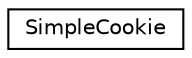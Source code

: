 digraph "Graphical Class Hierarchy"
{
  edge [fontname="Helvetica",fontsize="10",labelfontname="Helvetica",labelfontsize="10"];
  node [fontname="Helvetica",fontsize="10",shape=record];
  rankdir="LR";
  Node1 [label="SimpleCookie",height=0.2,width=0.4,color="black", fillcolor="white", style="filled",URL="$class_simple_cookie.html"];
}
